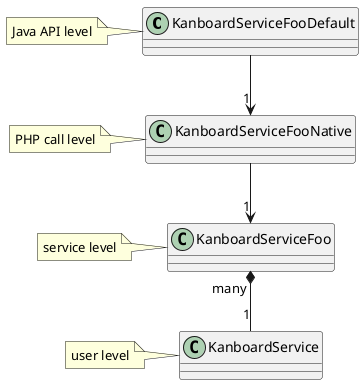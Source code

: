 @startuml
class KanboardServiceFooDefault
note left: Java API level

class KanboardServiceFooNative
note left: PHP call level

class KanboardServiceFoo
note left: service level

class KanboardService
note left: user level

KanboardServiceFooDefault --> "1" KanboardServiceFooNative
KanboardServiceFooNative --> "1" KanboardServiceFoo
KanboardServiceFoo "many" *-- "1" KanboardService
@enduml
